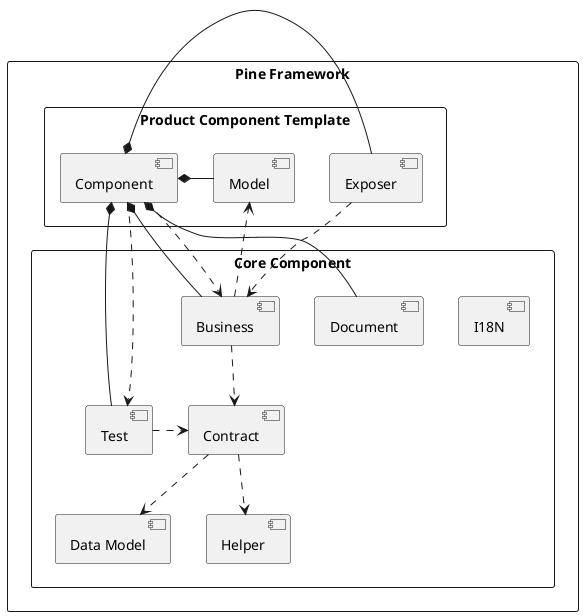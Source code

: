 @startuml
skinparam shadowing false

rectangle "Pine Framework" as pineFramework {

    rectangle "Core Component" as coreComponent {

        together {
            component "I18N" as i18n
            component "Document" as document
        }

        together {
            component "Data Model" as dataModel
            component "Helper" as helper
            component "Test" as test
            component "Contract" as contract
            component "Business" as business
        }

        contract ..> dataModel
        contract ..> helper
        business ..> contract
        test .right.> contract
    }

    rectangle "Product Component Template" as productComponent {
        component "Component" as comp

        together {
            component "Business" as business
            component "Model" as model
            component "Exposer" as exposer
            component "Document" as document
            component "Test" as test
        }

        comp *-- test
        comp *-- document
        comp *- exposer
        comp *- business
        comp *- model

        business ..> model
        exposer ..> business

        comp ..> business
        comp ..> test
    }
}
@enduml